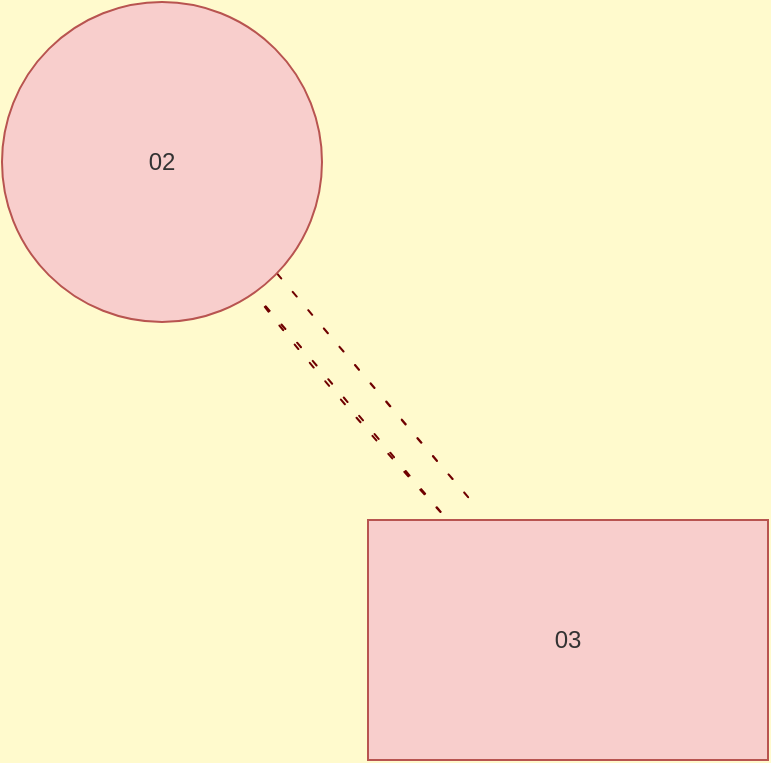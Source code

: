 <mxfile>
    <diagram id="mMH" name="Style-Plain">
        <mxGraphModel dx="618" dy="583" grid="0" gridSize="10" guides="1" tooltips="1" connect="1" arrows="1" fold="1" page="1" pageScale="1" pageWidth="1169" pageHeight="827" background="#FFFACD" math="0" shadow="0">
            <root>
                <mxCell id="page_root_mMH"/>
                <mxCell id="node_root_mMH" parent="page_root_mMH"/>
                <mxCell id="0" style="edgeStyle=none;entryX=0.25;entryY=0;entryDx=0;entryDy=0;fillColor=#a20025;strokeColor=#6F0000;sketch=1;strokeWidth=1;shape=link;width=15;dashed=1;dashPattern=3 9;" edge="1" parent="node_root_mMH" source="b" target="c">
                    <mxGeometry relative="1" as="geometry"/>
                </mxCell>
                <mxCell id="b" value="02" style="whiteSpace=wrap;html=1;fillColor=#f8cecc;strokeColor=#b85450;fontColor=#333333;ellipse" vertex="1" parent="node_root_mMH">
                    <mxGeometry x="95" y="97" width="160" height="160" as="geometry"/>
                </mxCell>
                <mxCell id="c" value="03" style="whiteSpace=wrap;html=1;fillColor=#f8cecc;strokeColor=#b85450;fontColor=#333333" vertex="1" parent="node_root_mMH">
                    <mxGeometry x="278" y="356" width="200" height="120" as="geometry"/>
                </mxCell>
            </root>
        </mxGraphModel>
    </diagram>
</mxfile>